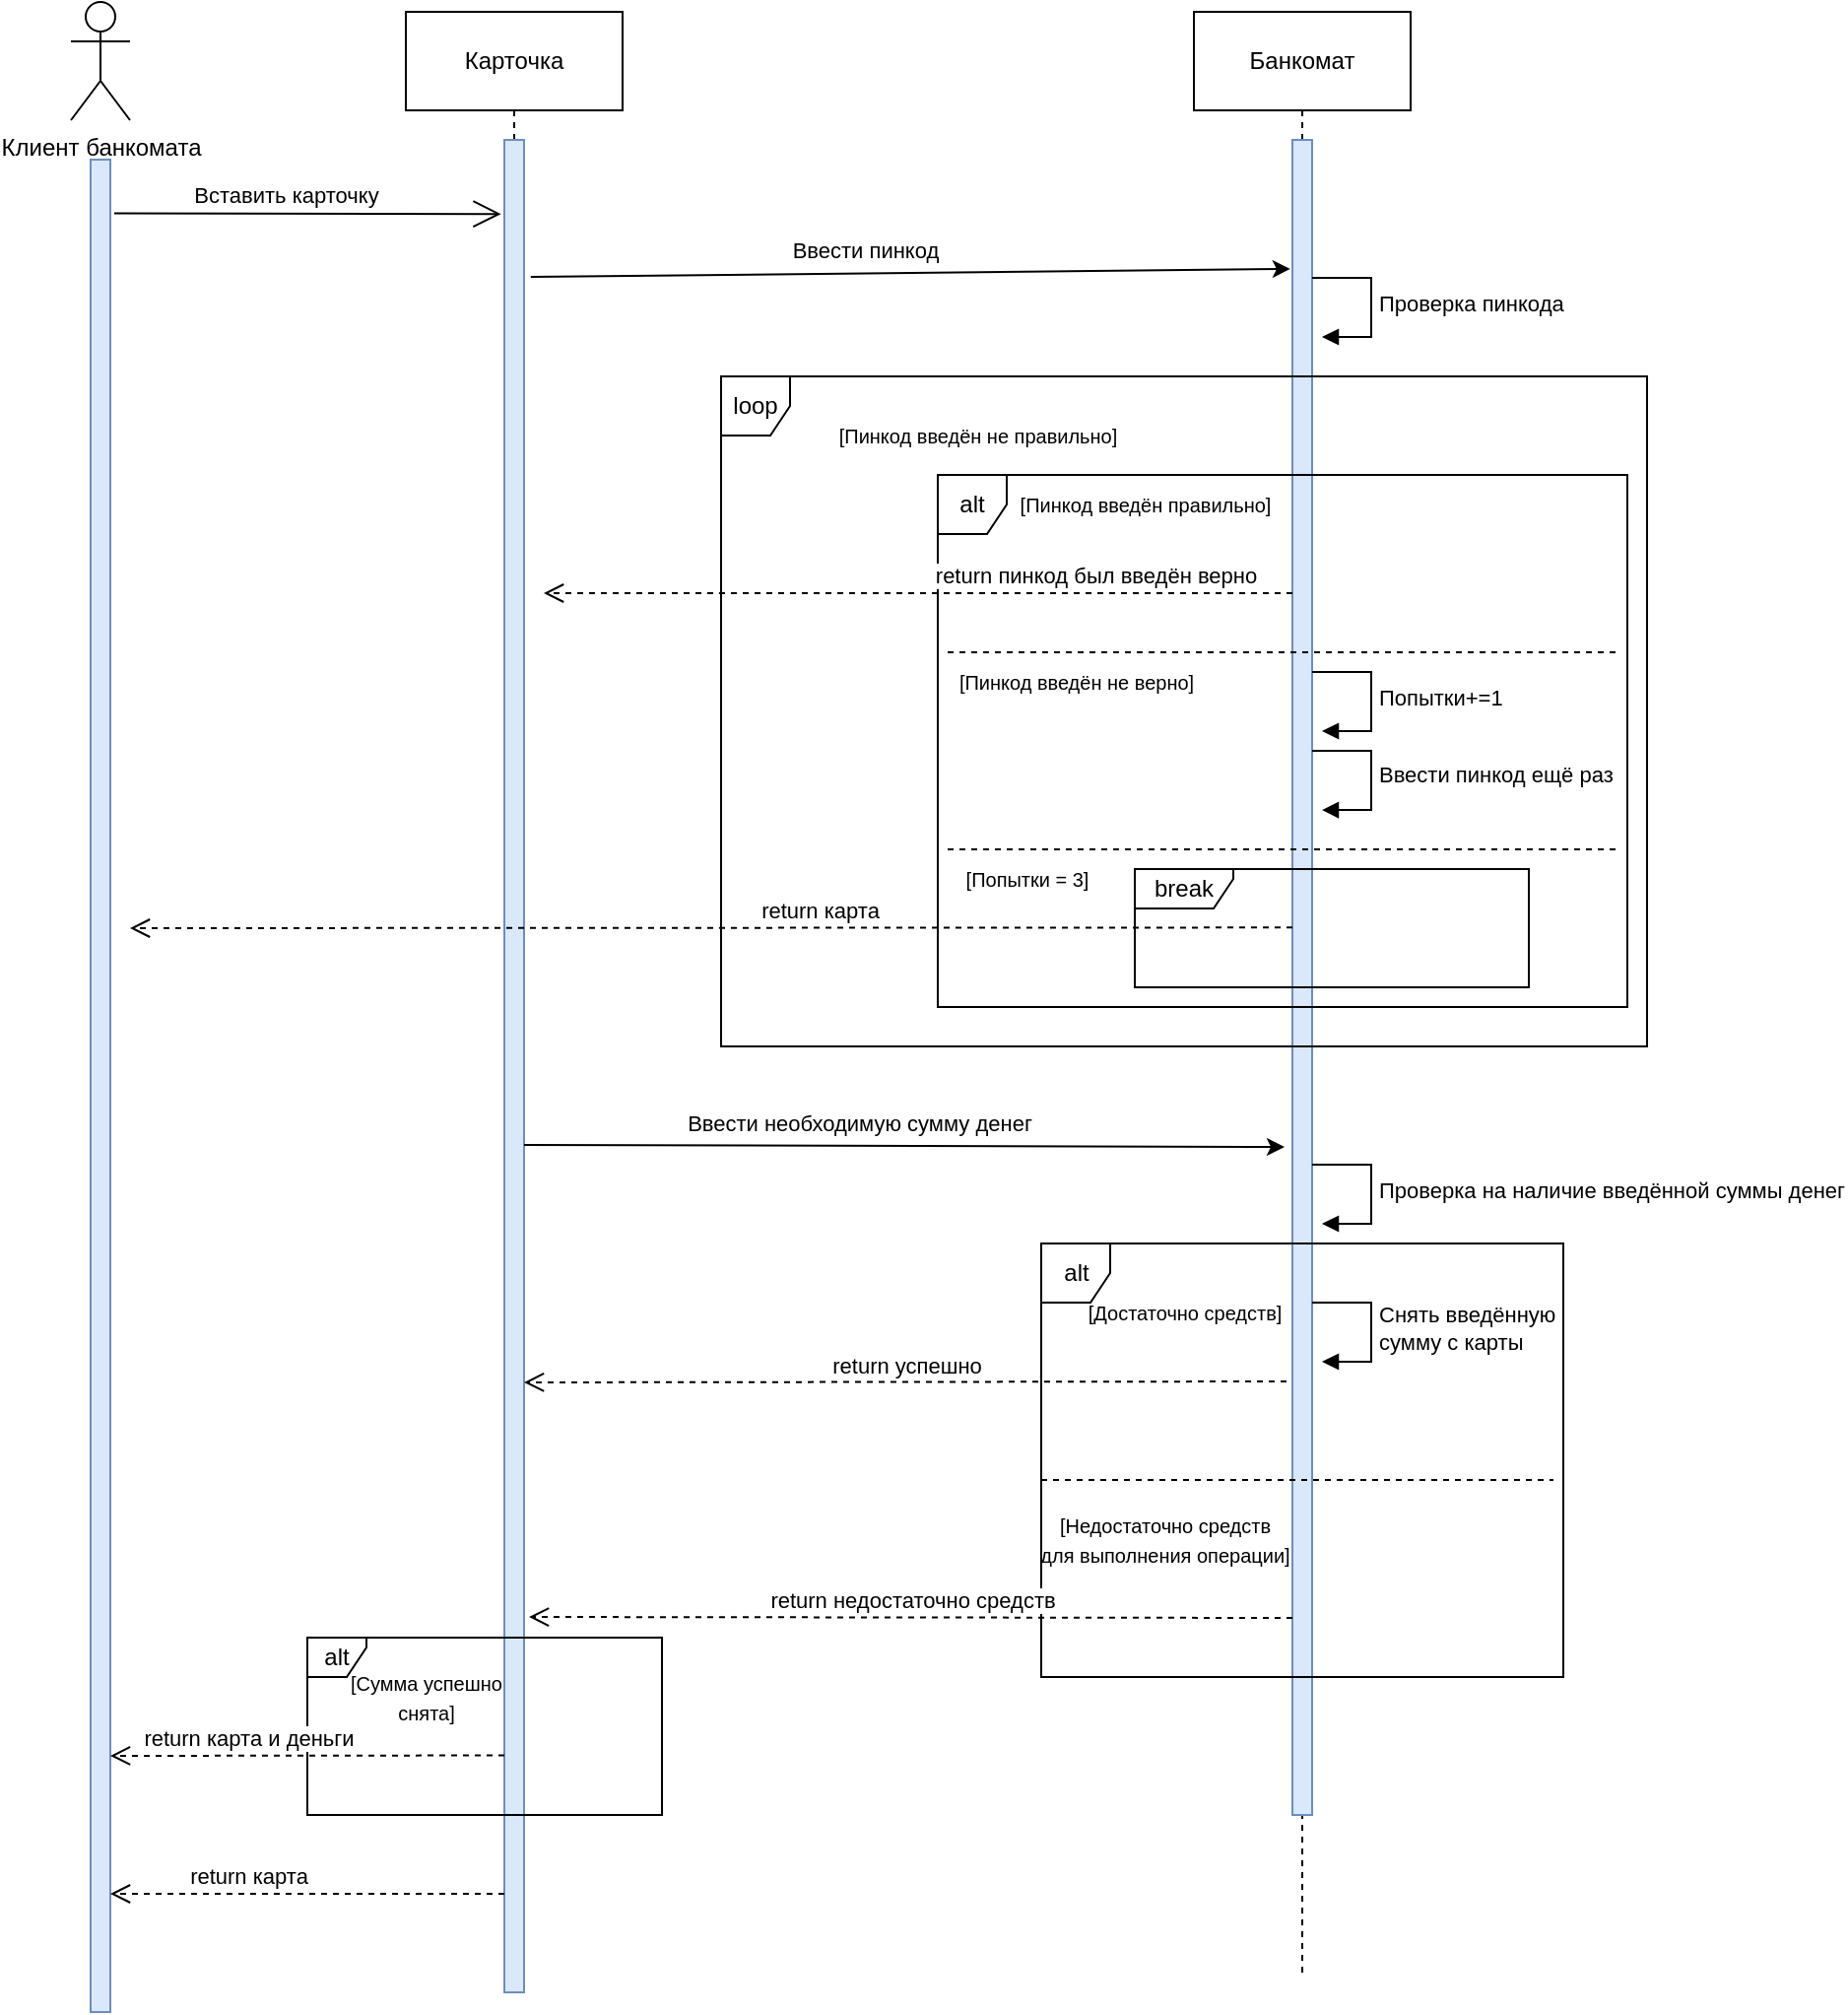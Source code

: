 <mxfile version="21.1.4" type="github">
  <diagram name="Страница 1" id="px-x9AvZWVq6tvr_l3GK">
    <mxGraphModel dx="2049" dy="1091" grid="1" gridSize="10" guides="1" tooltips="1" connect="1" arrows="1" fold="1" page="1" pageScale="1" pageWidth="827" pageHeight="1169" math="0" shadow="0">
      <root>
        <mxCell id="0" />
        <mxCell id="1" parent="0" />
        <mxCell id="yFKLc6s3ddHaABbsMkwG-50" value="" style="endArrow=none;dashed=1;html=1;rounded=0;entryX=0.5;entryY=1;entryDx=0;entryDy=0;" edge="1" parent="1" target="yFKLc6s3ddHaABbsMkwG-4">
          <mxGeometry width="50" height="50" relative="1" as="geometry">
            <mxPoint x="735" y="1100" as="sourcePoint" />
            <mxPoint x="800" y="180" as="targetPoint" />
          </mxGeometry>
        </mxCell>
        <mxCell id="yFKLc6s3ddHaABbsMkwG-9" value="" style="endArrow=none;dashed=1;html=1;rounded=0;entryX=0.5;entryY=1;entryDx=0;entryDy=0;" edge="1" parent="1" target="yFKLc6s3ddHaABbsMkwG-3">
          <mxGeometry width="50" height="50" relative="1" as="geometry">
            <mxPoint x="335" y="1010" as="sourcePoint" />
            <mxPoint x="334.93" y="157.5" as="targetPoint" />
          </mxGeometry>
        </mxCell>
        <mxCell id="yFKLc6s3ddHaABbsMkwG-1" value="Клиент банкомата&lt;br&gt;" style="shape=umlActor;verticalLabelPosition=bottom;verticalAlign=top;html=1;outlineConnect=0;" vertex="1" parent="1">
          <mxGeometry x="110" y="100" width="30" height="60" as="geometry" />
        </mxCell>
        <mxCell id="yFKLc6s3ddHaABbsMkwG-2" value="" style="rounded=0;whiteSpace=wrap;html=1;fillColor=#dae8fc;strokeColor=#6c8ebf;" vertex="1" parent="1">
          <mxGeometry x="120" y="180" width="10" height="940" as="geometry" />
        </mxCell>
        <mxCell id="yFKLc6s3ddHaABbsMkwG-3" value="Карточка" style="html=1;whiteSpace=wrap;" vertex="1" parent="1">
          <mxGeometry x="280" y="105" width="110" height="50" as="geometry" />
        </mxCell>
        <mxCell id="yFKLc6s3ddHaABbsMkwG-4" value="Банкомат" style="html=1;whiteSpace=wrap;" vertex="1" parent="1">
          <mxGeometry x="680" y="105" width="110" height="50" as="geometry" />
        </mxCell>
        <mxCell id="yFKLc6s3ddHaABbsMkwG-6" value="" style="rounded=0;whiteSpace=wrap;html=1;fillColor=#dae8fc;strokeColor=#6c8ebf;" vertex="1" parent="1">
          <mxGeometry x="730" y="170" width="10" height="850" as="geometry" />
        </mxCell>
        <mxCell id="yFKLc6s3ddHaABbsMkwG-13" value="" style="endArrow=open;endFill=1;endSize=12;html=1;rounded=0;exitX=1.2;exitY=0.029;exitDx=0;exitDy=0;exitPerimeter=0;entryX=-0.171;entryY=0.04;entryDx=0;entryDy=0;entryPerimeter=0;" edge="1" parent="1" source="yFKLc6s3ddHaABbsMkwG-2" target="yFKLc6s3ddHaABbsMkwG-51">
          <mxGeometry width="160" relative="1" as="geometry">
            <mxPoint x="140" y="200" as="sourcePoint" />
            <mxPoint x="330" y="200" as="targetPoint" />
          </mxGeometry>
        </mxCell>
        <mxCell id="yFKLc6s3ddHaABbsMkwG-17" value="Вставить карточку" style="edgeLabel;html=1;align=center;verticalAlign=middle;resizable=0;points=[];" vertex="1" connectable="0" parent="yFKLc6s3ddHaABbsMkwG-13">
          <mxGeometry x="-0.285" y="1" relative="1" as="geometry">
            <mxPoint x="17" y="-9" as="offset" />
          </mxGeometry>
        </mxCell>
        <mxCell id="yFKLc6s3ddHaABbsMkwG-19" value="Проверка пинкода" style="html=1;align=left;spacingLeft=2;endArrow=block;rounded=0;edgeStyle=orthogonalEdgeStyle;curved=0;rounded=0;" edge="1" parent="1">
          <mxGeometry relative="1" as="geometry">
            <mxPoint x="740" y="240" as="sourcePoint" />
            <Array as="points">
              <mxPoint x="770" y="270" />
            </Array>
            <mxPoint x="745" y="270" as="targetPoint" />
          </mxGeometry>
        </mxCell>
        <mxCell id="yFKLc6s3ddHaABbsMkwG-20" value="alt" style="shape=umlFrame;whiteSpace=wrap;html=1;pointerEvents=0;width=35;height=30;" vertex="1" parent="1">
          <mxGeometry x="550" y="340" width="350" height="270" as="geometry" />
        </mxCell>
        <mxCell id="yFKLc6s3ddHaABbsMkwG-21" value="&lt;font style=&quot;font-size: 10px;&quot;&gt;[Пинкод введён правильно]&lt;/font&gt;" style="text;html=1;align=center;verticalAlign=middle;resizable=0;points=[];autosize=1;strokeColor=none;fillColor=none;" vertex="1" parent="1">
          <mxGeometry x="580" y="340" width="150" height="30" as="geometry" />
        </mxCell>
        <mxCell id="yFKLc6s3ddHaABbsMkwG-22" value="&lt;font style=&quot;font-size: 10px;&quot;&gt;[Пинкод введён не верно]&lt;/font&gt;" style="text;html=1;align=center;verticalAlign=middle;resizable=0;points=[];autosize=1;strokeColor=none;fillColor=none;" vertex="1" parent="1">
          <mxGeometry x="550" y="430" width="140" height="30" as="geometry" />
        </mxCell>
        <mxCell id="yFKLc6s3ddHaABbsMkwG-42" value="loop" style="shape=umlFrame;whiteSpace=wrap;html=1;pointerEvents=0;width=35;height=30;" vertex="1" parent="1">
          <mxGeometry x="440" y="290" width="470" height="340" as="geometry" />
        </mxCell>
        <mxCell id="yFKLc6s3ddHaABbsMkwG-45" value="&lt;font style=&quot;font-size: 10px;&quot;&gt;[Пинкод введён не правильно]&lt;/font&gt;" style="text;html=1;align=center;verticalAlign=middle;resizable=0;points=[];autosize=1;strokeColor=none;fillColor=none;" vertex="1" parent="1">
          <mxGeometry x="490" y="305" width="160" height="30" as="geometry" />
        </mxCell>
        <mxCell id="yFKLc6s3ddHaABbsMkwG-46" value="Ввести пинкод ещё раз" style="html=1;align=left;spacingLeft=2;endArrow=block;rounded=0;edgeStyle=orthogonalEdgeStyle;curved=0;rounded=0;" edge="1" parent="1">
          <mxGeometry relative="1" as="geometry">
            <mxPoint x="740" y="480.03" as="sourcePoint" />
            <Array as="points">
              <mxPoint x="770" y="510.03" />
            </Array>
            <mxPoint x="745" y="510.03" as="targetPoint" />
            <mxPoint as="offset" />
          </mxGeometry>
        </mxCell>
        <mxCell id="yFKLc6s3ddHaABbsMkwG-47" value="Попытки+=1" style="html=1;align=left;spacingLeft=2;endArrow=block;rounded=0;edgeStyle=orthogonalEdgeStyle;curved=0;rounded=0;" edge="1" parent="1">
          <mxGeometry relative="1" as="geometry">
            <mxPoint x="740" y="440.0" as="sourcePoint" />
            <Array as="points">
              <mxPoint x="770" y="470.0" />
            </Array>
            <mxPoint x="745" y="470.0" as="targetPoint" />
          </mxGeometry>
        </mxCell>
        <mxCell id="yFKLc6s3ddHaABbsMkwG-51" value="" style="rounded=0;whiteSpace=wrap;html=1;fillColor=#dae8fc;strokeColor=#6c8ebf;" vertex="1" parent="1">
          <mxGeometry x="330" y="170" width="10" height="940" as="geometry" />
        </mxCell>
        <mxCell id="yFKLc6s3ddHaABbsMkwG-55" value="" style="endArrow=classic;html=1;rounded=0;entryX=-0.107;entryY=0.077;entryDx=0;entryDy=0;entryPerimeter=0;exitX=1.341;exitY=0.074;exitDx=0;exitDy=0;exitPerimeter=0;" edge="1" parent="1" source="yFKLc6s3ddHaABbsMkwG-51" target="yFKLc6s3ddHaABbsMkwG-6">
          <mxGeometry width="50" height="50" relative="1" as="geometry">
            <mxPoint x="520" y="120" as="sourcePoint" />
            <mxPoint x="570" y="70" as="targetPoint" />
          </mxGeometry>
        </mxCell>
        <mxCell id="yFKLc6s3ddHaABbsMkwG-56" value="Ввести пинкод" style="edgeLabel;html=1;align=center;verticalAlign=middle;resizable=0;points=[];" vertex="1" connectable="0" parent="yFKLc6s3ddHaABbsMkwG-55">
          <mxGeometry x="-0.123" relative="1" as="geometry">
            <mxPoint y="-12" as="offset" />
          </mxGeometry>
        </mxCell>
        <mxCell id="yFKLc6s3ddHaABbsMkwG-57" value="return пинкод был введён верно" style="html=1;verticalAlign=bottom;endArrow=open;dashed=1;endSize=8;edgeStyle=elbowEdgeStyle;elbow=vertical;curved=0;rounded=0;" edge="1" parent="1">
          <mxGeometry x="-0.473" relative="1" as="geometry">
            <mxPoint x="730" y="400" as="sourcePoint" />
            <mxPoint x="350" y="400" as="targetPoint" />
            <mxPoint as="offset" />
          </mxGeometry>
        </mxCell>
        <mxCell id="yFKLc6s3ddHaABbsMkwG-60" value="" style="endArrow=none;dashed=1;html=1;rounded=0;" edge="1" parent="1">
          <mxGeometry width="50" height="50" relative="1" as="geometry">
            <mxPoint x="555" y="430" as="sourcePoint" />
            <mxPoint x="895" y="430" as="targetPoint" />
          </mxGeometry>
        </mxCell>
        <mxCell id="yFKLc6s3ddHaABbsMkwG-61" value="" style="endArrow=none;dashed=1;html=1;rounded=0;" edge="1" parent="1">
          <mxGeometry width="50" height="50" relative="1" as="geometry">
            <mxPoint x="555" y="530" as="sourcePoint" />
            <mxPoint x="895" y="530" as="targetPoint" />
          </mxGeometry>
        </mxCell>
        <mxCell id="yFKLc6s3ddHaABbsMkwG-62" value="&lt;span style=&quot;font-size: 10px;&quot;&gt;[Попытки = 3]&lt;/span&gt;" style="text;html=1;align=center;verticalAlign=middle;resizable=0;points=[];autosize=1;strokeColor=none;fillColor=none;" vertex="1" parent="1">
          <mxGeometry x="550" y="530" width="90" height="30" as="geometry" />
        </mxCell>
        <mxCell id="yFKLc6s3ddHaABbsMkwG-63" value="break" style="shape=umlFrame;whiteSpace=wrap;html=1;pointerEvents=0;width=50;height=20;" vertex="1" parent="1">
          <mxGeometry x="650" y="540" width="200" height="60" as="geometry" />
        </mxCell>
        <mxCell id="yFKLc6s3ddHaABbsMkwG-64" value="return карта" style="html=1;verticalAlign=bottom;endArrow=open;dashed=1;endSize=8;edgeStyle=elbowEdgeStyle;elbow=vertical;curved=0;rounded=0;" edge="1" parent="1">
          <mxGeometry x="-0.187" relative="1" as="geometry">
            <mxPoint x="730" y="569.66" as="sourcePoint" />
            <mxPoint x="140" y="570" as="targetPoint" />
            <mxPoint as="offset" />
          </mxGeometry>
        </mxCell>
        <mxCell id="yFKLc6s3ddHaABbsMkwG-65" value="" style="endArrow=classic;html=1;rounded=0;entryX=-0.107;entryY=0.077;entryDx=0;entryDy=0;entryPerimeter=0;exitX=1.341;exitY=0.074;exitDx=0;exitDy=0;exitPerimeter=0;" edge="1" parent="1">
          <mxGeometry width="50" height="50" relative="1" as="geometry">
            <mxPoint x="340" y="680" as="sourcePoint" />
            <mxPoint x="726" y="681" as="targetPoint" />
          </mxGeometry>
        </mxCell>
        <mxCell id="yFKLc6s3ddHaABbsMkwG-66" value="Ввести необходимую сумму денег" style="edgeLabel;html=1;align=center;verticalAlign=middle;resizable=0;points=[];" vertex="1" connectable="0" parent="yFKLc6s3ddHaABbsMkwG-65">
          <mxGeometry x="-0.123" relative="1" as="geometry">
            <mxPoint y="-12" as="offset" />
          </mxGeometry>
        </mxCell>
        <mxCell id="yFKLc6s3ddHaABbsMkwG-67" value="alt" style="shape=umlFrame;whiteSpace=wrap;html=1;pointerEvents=0;width=35;height=30;" vertex="1" parent="1">
          <mxGeometry x="602.5" y="730" width="265" height="220" as="geometry" />
        </mxCell>
        <mxCell id="yFKLc6s3ddHaABbsMkwG-68" value="" style="endArrow=none;dashed=1;html=1;rounded=0;" edge="1" parent="1">
          <mxGeometry width="50" height="50" relative="1" as="geometry">
            <mxPoint x="602.5" y="850" as="sourcePoint" />
            <mxPoint x="862.5" y="850" as="targetPoint" />
          </mxGeometry>
        </mxCell>
        <mxCell id="yFKLc6s3ddHaABbsMkwG-69" value="&lt;span style=&quot;font-size: 10px;&quot;&gt;[Достаточно средств]&lt;/span&gt;" style="text;html=1;align=center;verticalAlign=middle;resizable=0;points=[];autosize=1;strokeColor=none;fillColor=none;" vertex="1" parent="1">
          <mxGeometry x="615" y="750" width="120" height="30" as="geometry" />
        </mxCell>
        <mxCell id="yFKLc6s3ddHaABbsMkwG-70" value="&lt;span style=&quot;font-size: 10px;&quot;&gt;[Недостаточно средств&lt;br&gt;для выполнения операции]&lt;/span&gt;" style="text;html=1;align=center;verticalAlign=middle;resizable=0;points=[];autosize=1;strokeColor=none;fillColor=none;" vertex="1" parent="1">
          <mxGeometry x="590" y="860" width="150" height="40" as="geometry" />
        </mxCell>
        <mxCell id="yFKLc6s3ddHaABbsMkwG-71" value="Снять введённую&lt;br&gt;сумму с карты" style="html=1;align=left;spacingLeft=2;endArrow=block;rounded=0;edgeStyle=orthogonalEdgeStyle;curved=0;rounded=0;" edge="1" parent="1">
          <mxGeometry relative="1" as="geometry">
            <mxPoint x="740" y="760" as="sourcePoint" />
            <Array as="points">
              <mxPoint x="770" y="790" />
            </Array>
            <mxPoint x="745" y="790" as="targetPoint" />
          </mxGeometry>
        </mxCell>
        <mxCell id="yFKLc6s3ddHaABbsMkwG-73" value="Проверка на наличие введённой суммы денег" style="html=1;align=left;spacingLeft=2;endArrow=block;rounded=0;edgeStyle=orthogonalEdgeStyle;curved=0;rounded=0;" edge="1" parent="1">
          <mxGeometry relative="1" as="geometry">
            <mxPoint x="740" y="690" as="sourcePoint" />
            <Array as="points">
              <mxPoint x="770" y="720" />
            </Array>
            <mxPoint x="745" y="720" as="targetPoint" />
          </mxGeometry>
        </mxCell>
        <mxCell id="yFKLc6s3ddHaABbsMkwG-80" value="return недостаточно средств" style="html=1;verticalAlign=bottom;endArrow=open;dashed=1;endSize=8;edgeStyle=elbowEdgeStyle;elbow=vertical;curved=0;rounded=0;entryX=1.25;entryY=0.797;entryDx=0;entryDy=0;entryPerimeter=0;" edge="1" parent="1" target="yFKLc6s3ddHaABbsMkwG-51">
          <mxGeometry relative="1" as="geometry">
            <mxPoint x="730" y="920" as="sourcePoint" />
            <mxPoint x="370" y="920" as="targetPoint" />
          </mxGeometry>
        </mxCell>
        <mxCell id="yFKLc6s3ddHaABbsMkwG-82" value="alt" style="shape=umlFrame;whiteSpace=wrap;html=1;pointerEvents=0;width=30;height=20;" vertex="1" parent="1">
          <mxGeometry x="230" y="930" width="180" height="90" as="geometry" />
        </mxCell>
        <mxCell id="yFKLc6s3ddHaABbsMkwG-85" value="return успешно" style="html=1;verticalAlign=bottom;endArrow=open;dashed=1;endSize=8;edgeStyle=elbowEdgeStyle;elbow=vertical;curved=0;rounded=0;entryX=1.32;entryY=0.853;entryDx=0;entryDy=0;entryPerimeter=0;" edge="1" parent="1">
          <mxGeometry relative="1" as="geometry">
            <mxPoint x="727" y="800" as="sourcePoint" />
            <mxPoint x="340" y="801" as="targetPoint" />
          </mxGeometry>
        </mxCell>
        <mxCell id="yFKLc6s3ddHaABbsMkwG-86" value="&lt;span style=&quot;font-size: 10px;&quot;&gt;[Сумма успешно&lt;br&gt;снята]&lt;/span&gt;" style="text;html=1;align=center;verticalAlign=middle;resizable=0;points=[];autosize=1;strokeColor=none;fillColor=none;" vertex="1" parent="1">
          <mxGeometry x="240" y="940" width="100" height="40" as="geometry" />
        </mxCell>
        <mxCell id="yFKLc6s3ddHaABbsMkwG-81" value="return карта и деньги" style="html=1;verticalAlign=bottom;endArrow=open;dashed=1;endSize=8;edgeStyle=elbowEdgeStyle;elbow=vertical;curved=0;rounded=0;entryX=1;entryY=0.893;entryDx=0;entryDy=0;entryPerimeter=0;" edge="1" parent="1">
          <mxGeometry x="0.3" relative="1" as="geometry">
            <mxPoint x="330" y="989.76" as="sourcePoint" />
            <mxPoint x="130" y="989.9" as="targetPoint" />
            <mxPoint as="offset" />
          </mxGeometry>
        </mxCell>
        <mxCell id="yFKLc6s3ddHaABbsMkwG-89" value="return карта" style="html=1;verticalAlign=bottom;endArrow=open;dashed=1;endSize=8;edgeStyle=elbowEdgeStyle;elbow=vertical;curved=0;rounded=0;entryX=1;entryY=0.893;entryDx=0;entryDy=0;entryPerimeter=0;" edge="1" parent="1">
          <mxGeometry x="0.3" relative="1" as="geometry">
            <mxPoint x="330" y="1060" as="sourcePoint" />
            <mxPoint x="130" y="1060.14" as="targetPoint" />
            <mxPoint as="offset" />
          </mxGeometry>
        </mxCell>
      </root>
    </mxGraphModel>
  </diagram>
</mxfile>
